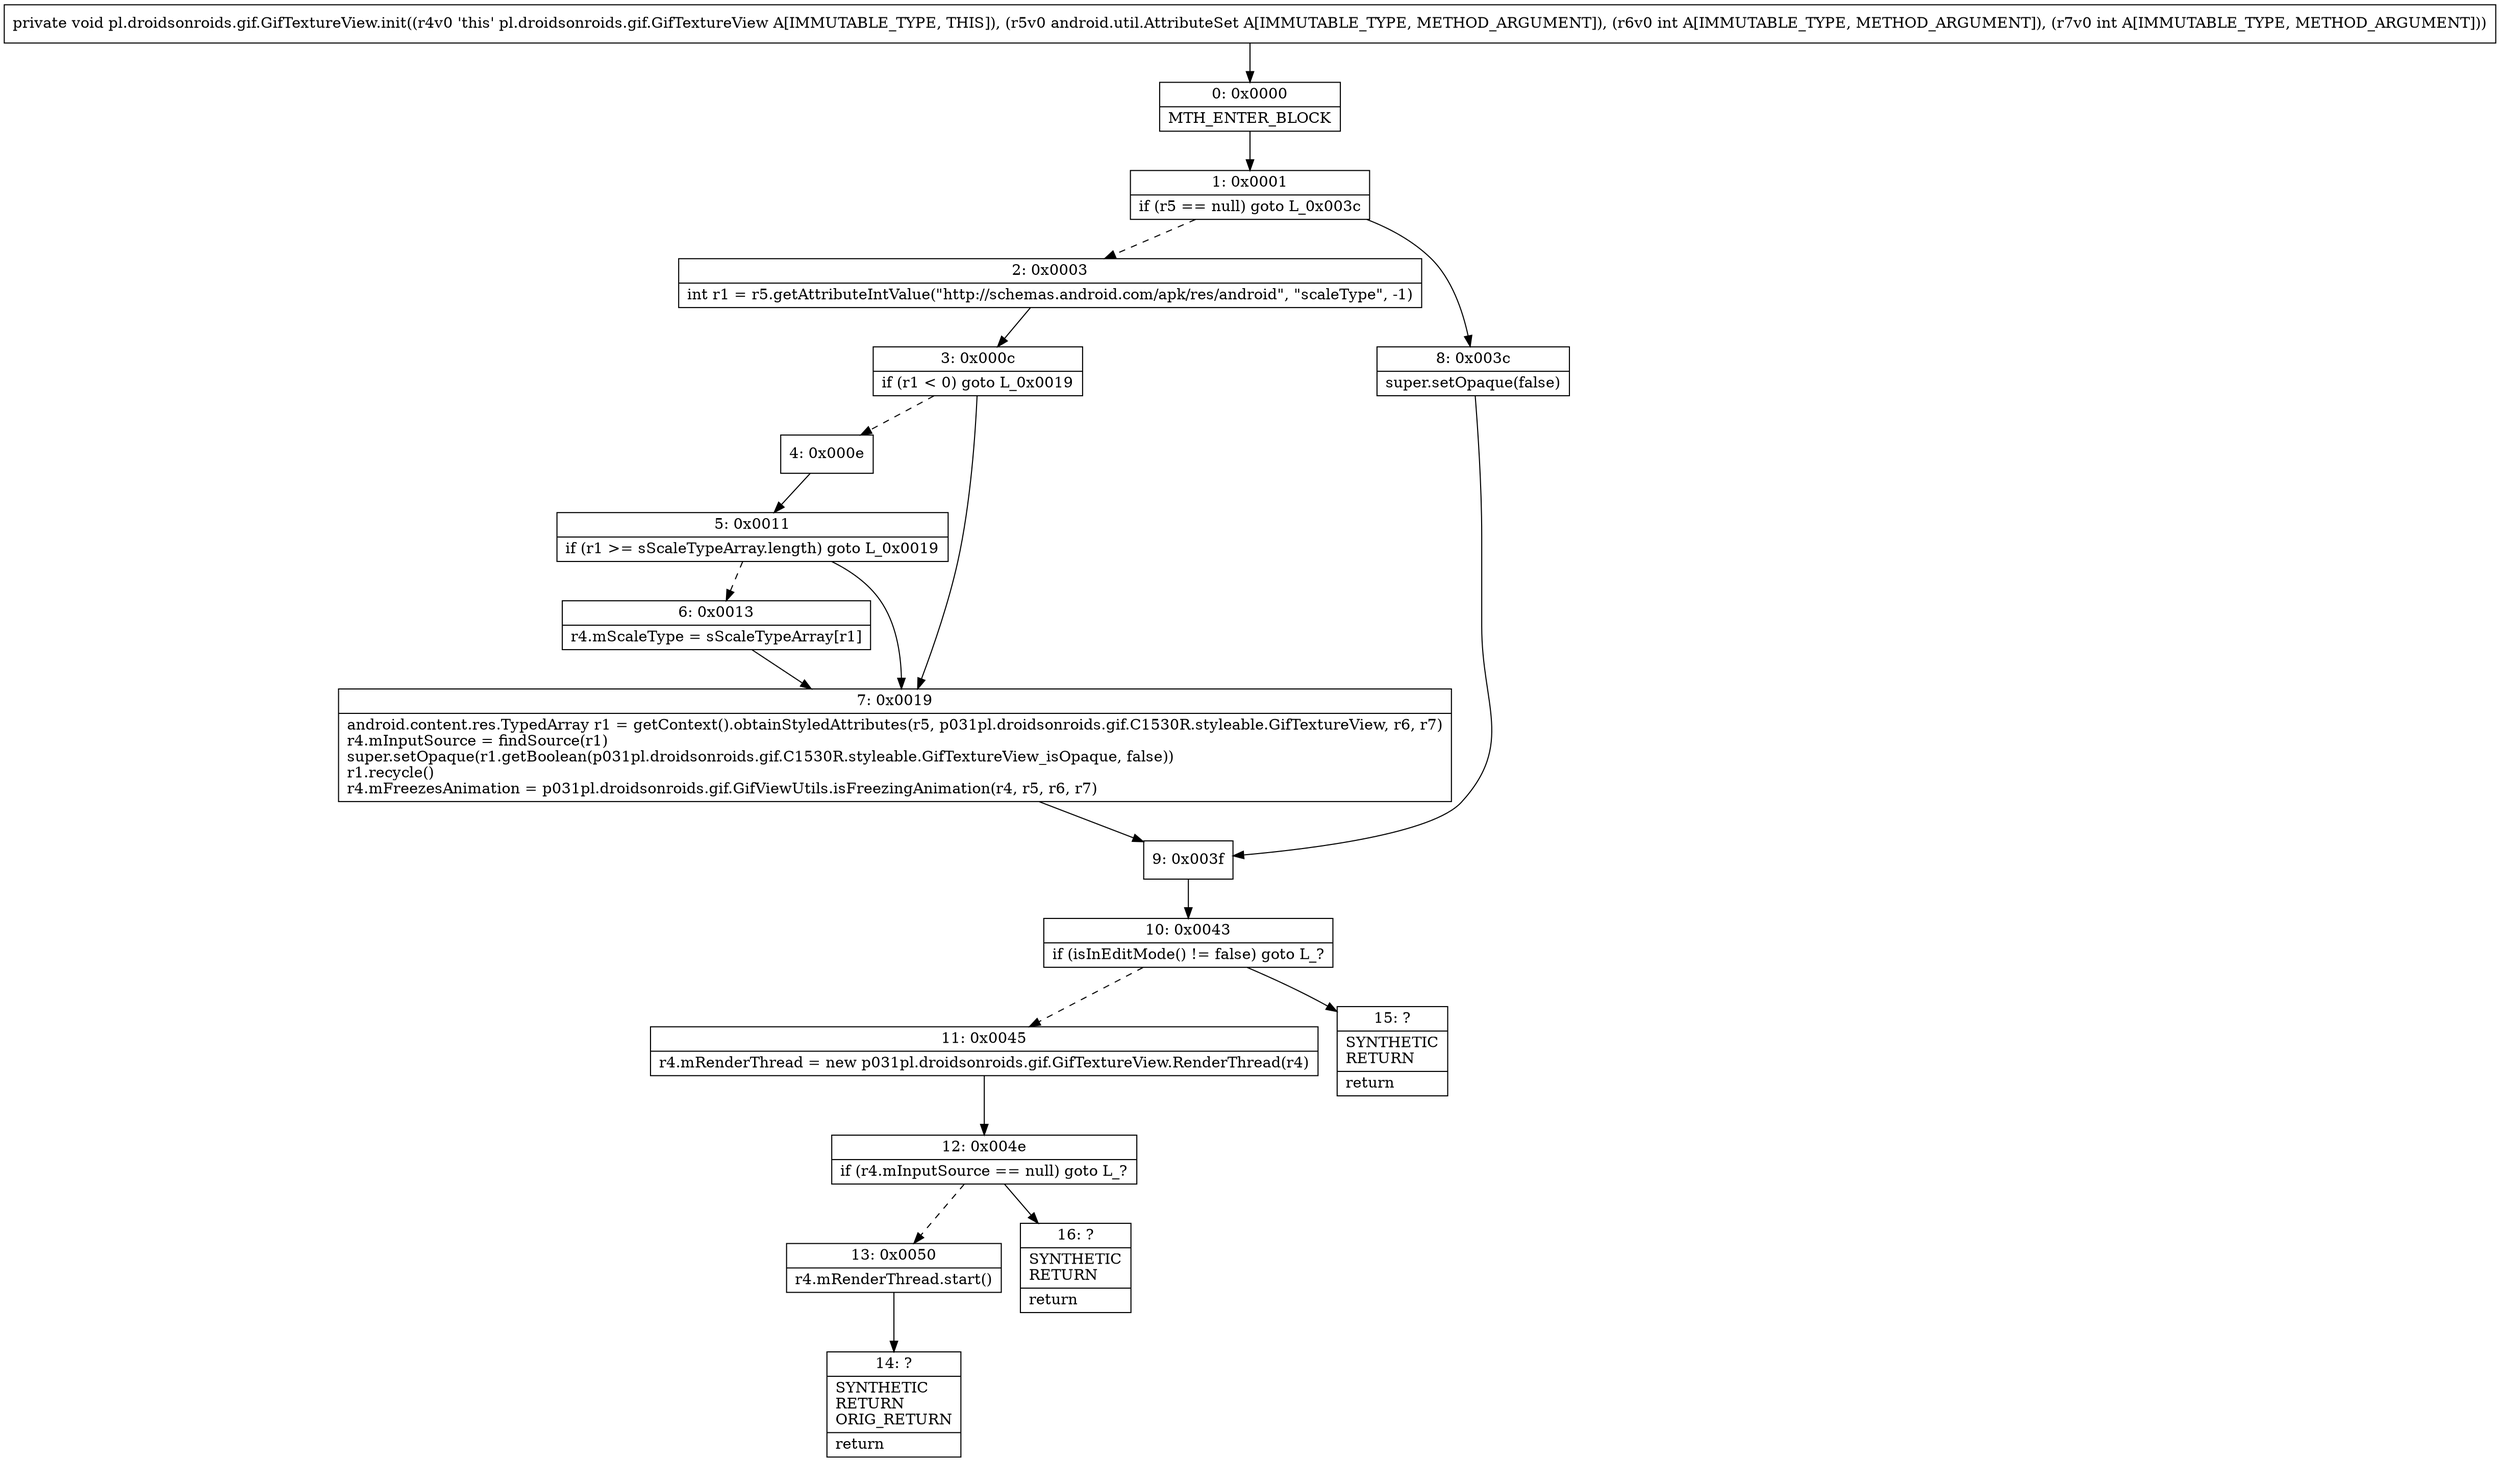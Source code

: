 digraph "CFG forpl.droidsonroids.gif.GifTextureView.init(Landroid\/util\/AttributeSet;II)V" {
Node_0 [shape=record,label="{0\:\ 0x0000|MTH_ENTER_BLOCK\l}"];
Node_1 [shape=record,label="{1\:\ 0x0001|if (r5 == null) goto L_0x003c\l}"];
Node_2 [shape=record,label="{2\:\ 0x0003|int r1 = r5.getAttributeIntValue(\"http:\/\/schemas.android.com\/apk\/res\/android\", \"scaleType\", \-1)\l}"];
Node_3 [shape=record,label="{3\:\ 0x000c|if (r1 \< 0) goto L_0x0019\l}"];
Node_4 [shape=record,label="{4\:\ 0x000e}"];
Node_5 [shape=record,label="{5\:\ 0x0011|if (r1 \>= sScaleTypeArray.length) goto L_0x0019\l}"];
Node_6 [shape=record,label="{6\:\ 0x0013|r4.mScaleType = sScaleTypeArray[r1]\l}"];
Node_7 [shape=record,label="{7\:\ 0x0019|android.content.res.TypedArray r1 = getContext().obtainStyledAttributes(r5, p031pl.droidsonroids.gif.C1530R.styleable.GifTextureView, r6, r7)\lr4.mInputSource = findSource(r1)\lsuper.setOpaque(r1.getBoolean(p031pl.droidsonroids.gif.C1530R.styleable.GifTextureView_isOpaque, false))\lr1.recycle()\lr4.mFreezesAnimation = p031pl.droidsonroids.gif.GifViewUtils.isFreezingAnimation(r4, r5, r6, r7)\l}"];
Node_8 [shape=record,label="{8\:\ 0x003c|super.setOpaque(false)\l}"];
Node_9 [shape=record,label="{9\:\ 0x003f}"];
Node_10 [shape=record,label="{10\:\ 0x0043|if (isInEditMode() != false) goto L_?\l}"];
Node_11 [shape=record,label="{11\:\ 0x0045|r4.mRenderThread = new p031pl.droidsonroids.gif.GifTextureView.RenderThread(r4)\l}"];
Node_12 [shape=record,label="{12\:\ 0x004e|if (r4.mInputSource == null) goto L_?\l}"];
Node_13 [shape=record,label="{13\:\ 0x0050|r4.mRenderThread.start()\l}"];
Node_14 [shape=record,label="{14\:\ ?|SYNTHETIC\lRETURN\lORIG_RETURN\l|return\l}"];
Node_15 [shape=record,label="{15\:\ ?|SYNTHETIC\lRETURN\l|return\l}"];
Node_16 [shape=record,label="{16\:\ ?|SYNTHETIC\lRETURN\l|return\l}"];
MethodNode[shape=record,label="{private void pl.droidsonroids.gif.GifTextureView.init((r4v0 'this' pl.droidsonroids.gif.GifTextureView A[IMMUTABLE_TYPE, THIS]), (r5v0 android.util.AttributeSet A[IMMUTABLE_TYPE, METHOD_ARGUMENT]), (r6v0 int A[IMMUTABLE_TYPE, METHOD_ARGUMENT]), (r7v0 int A[IMMUTABLE_TYPE, METHOD_ARGUMENT])) }"];
MethodNode -> Node_0;
Node_0 -> Node_1;
Node_1 -> Node_2[style=dashed];
Node_1 -> Node_8;
Node_2 -> Node_3;
Node_3 -> Node_4[style=dashed];
Node_3 -> Node_7;
Node_4 -> Node_5;
Node_5 -> Node_6[style=dashed];
Node_5 -> Node_7;
Node_6 -> Node_7;
Node_7 -> Node_9;
Node_8 -> Node_9;
Node_9 -> Node_10;
Node_10 -> Node_11[style=dashed];
Node_10 -> Node_15;
Node_11 -> Node_12;
Node_12 -> Node_13[style=dashed];
Node_12 -> Node_16;
Node_13 -> Node_14;
}

